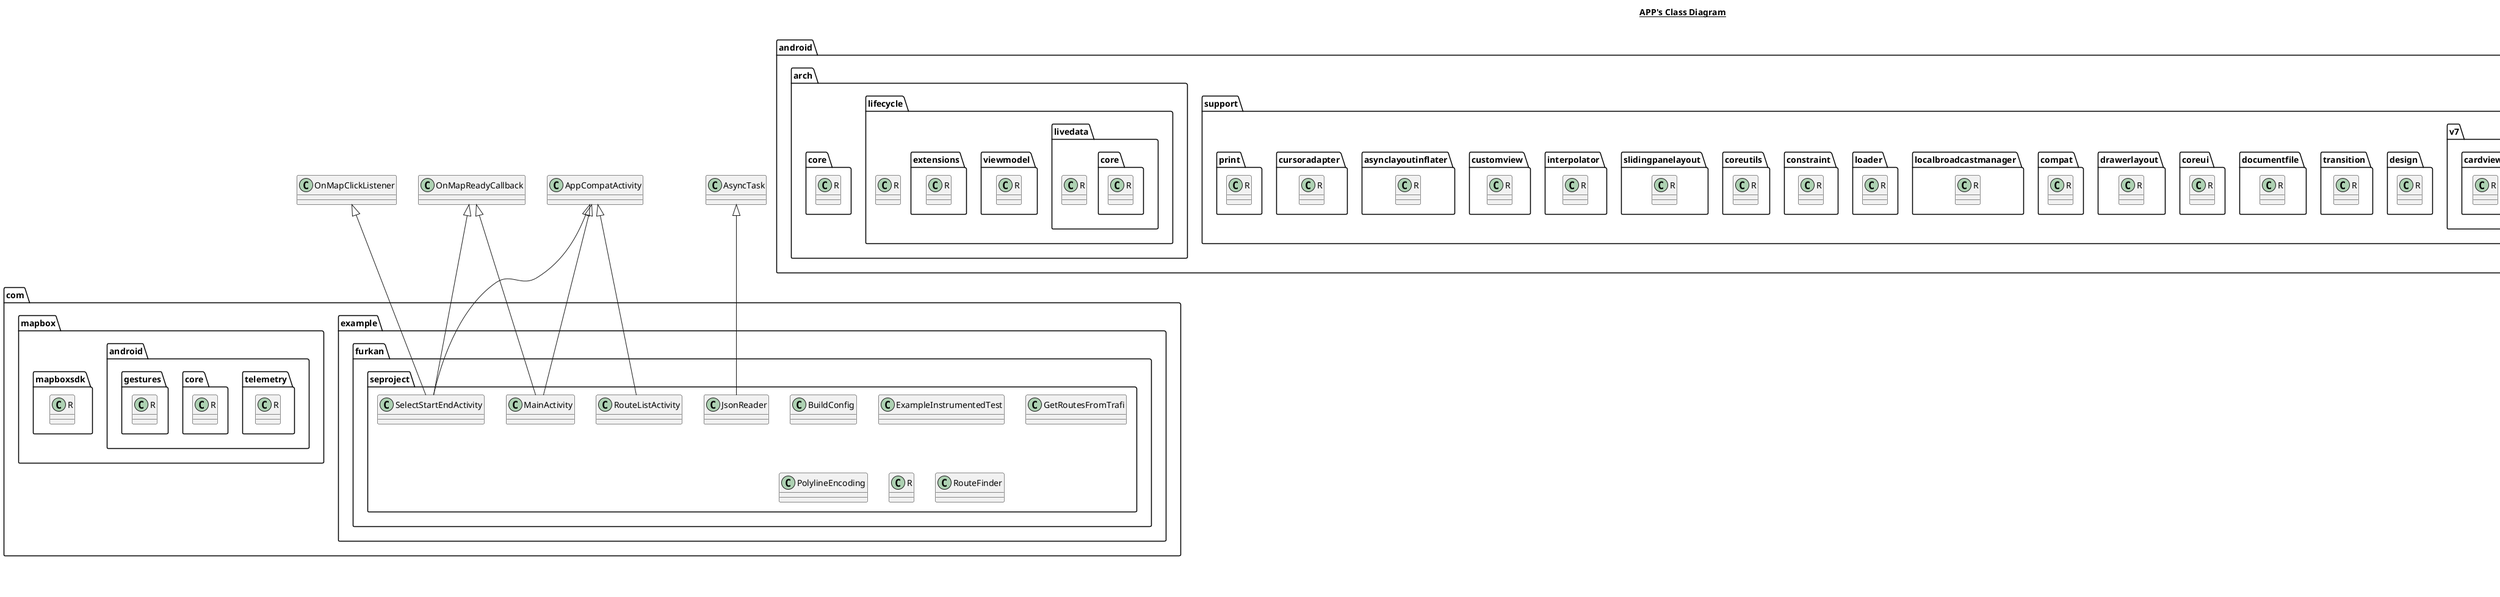 @startuml

title __APP's Class Diagram__\n

  package com.example.furkan.seproject {
    class BuildConfig {
    }
  }
  

  package com.example.furkan.seproject {
    class ExampleInstrumentedTest {
    }
  }
  

  package com.example.furkan.seproject {
    class GetRoutesFromTrafi {
    }
  }
  

  package com.example.furkan.seproject {
    class JsonReader {
    }
  }
  

  package com.example.furkan.seproject {
    class MainActivity {
    }
  }
  

  package com.example.furkan.seproject {
    class PolylineEncoding {
    }
  }
  

  package android.support.graphics.drawable {
    class R {
    }
  }
  

  package android.support.fragment {
    class R {
    }
  }
  

  package android.support.swiperefreshlayout {
    class R {
    }
  }
  

  package timber.log {
    class R {
    }
  }
  

  package com.example.furkan.seproject {
    class R {
    }
  }
  

  package android.support.coordinatorlayout {
    class R {
    }
  }
  

  package android.support.v7.viewpager {
    class R {
    }
  }
  

  package android.arch.lifecycle {
    package android.arch.lifecycle.livedata {
      package android.arch.lifecycle.livedata.core {
        class R {
        }
      }
    }
  }
  

  package android.arch.lifecycle {
    package android.arch.lifecycle.viewmodel {
      class R {
      }
    }
  }
  

  package android.support.design {
    class R {
    }
  }
  

  package android.support.transition {
    class R {
    }
  }
  

  package androidx.versionedparcelable {
    class R {
    }
  }
  

  package com.mapbox.android.telemetry {
    class R {
    }
  }
  

  package android.support.documentfile {
    class R {
    }
  }
  

  package android.support.coreui {
    class R {
    }
  }
  

  package android.support.v7.appcompat {
    class R {
    }
  }
  

  package android.support.drawerlayout {
    class R {
    }
  }
  

  package android.arch.lifecycle {
    class R {
    }
  }
  

  package android.support.compat {
    class R {
    }
  }
  

  package android.support.localbroadcastmanager {
    class R {
    }
  }
  

  package android.support.loader {
    class R {
    }
  }
  

  package android.support.constraint {
    class R {
    }
  }
  

  package com.mapbox.android.core {
    class R {
    }
  }
  

  package android.support.coreutils {
    class R {
    }
  }
  

  package android.support.slidingpanelayout {
    class R {
    }
  }
  

  package android.arch.lifecycle {
    package android.arch.lifecycle.extensions {
      class R {
      }
    }
  }
  

  package android.support.interpolator {
    class R {
    }
  }
  

  package android.support.customview {
    class R {
    }
  }
  

  package com.mapbox.android.gestures {
    class R {
    }
  }
  

  package android.support.asynclayoutinflater {
    class R {
    }
  }
  

  package android.support.cursoradapter {
    class R {
    }
  }
  

  package android.support.v7.recyclerview {
    class R {
    }
  }
  

  package android.support.print {
    class R {
    }
  }
  

  package android.arch.core {
    class R {
    }
  }
  

  package com.mapbox.mapboxsdk {
    class R {
    }
  }
  

  package android.arch.lifecycle {
    package android.arch.lifecycle.livedata {
      class R {
      }
    }
  }
  

  package android.support.v7.cardview {
    class R {
    }
  }
  

  package com.example.furkan.seproject {
    class RouteFinder {
    }
  }
  

  package com.example.furkan.seproject {
    class RouteListActivity {
    }
  }
  

  package com.example.furkan.seproject {
    class SelectStartEndActivity {
    }
  }
  

  JsonReader -up-|> AsyncTask
  MainActivity -up-|> OnMapReadyCallback
  MainActivity -up-|> AppCompatActivity
  RouteListActivity -up-|> AppCompatActivity
  SelectStartEndActivity -up-|> OnMapReadyCallback
  SelectStartEndActivity -up-|> OnMapClickListener
  SelectStartEndActivity -up-|> AppCompatActivity


right footer


PlantUML diagram generated by SketchIt! (https://bitbucket.org/pmesmeur/sketch.it)
For more information about this tool, please contact philippe.mesmeur@gmail.com
endfooter

@enduml
